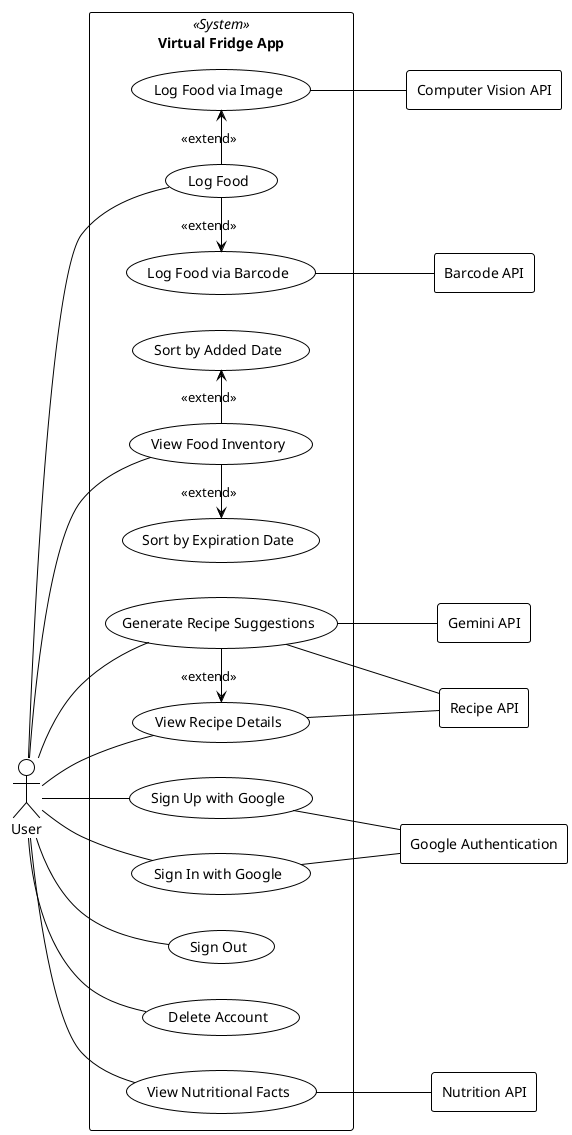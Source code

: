 @startuml
!theme plain
left to right direction

actor User

rectangle "Virtual Fridge App" << System >> {
  ' ==== Authentication ====
  usecase signUp as "Sign Up with Google"
  usecase signIn as "Sign In with Google"
  usecase signOut as "Sign Out"
  usecase deleteAccount as "Delete Account"

  ' ==== Logging Food ====
  usecase logFood as "Log Food"
  usecase logBarcode as "Log Food via Barcode"
  usecase logImage as "Log Food via Image"
'   usecase logList as "Log Food via Pre-Made List"

  ' ==== Viewing Food ====
  usecase viewInventory as "View Food Inventory"
  usecase sortExp as "Sort by Expiration Date"
  usecase sortAdded as "Sort by Added Date"

  ' ==== Recipes & Nutrition ====
  usecase genRecipes as "Generate Recipe Suggestions"
  usecase viewRecipe as "View Recipe Details"
  usecase viewNutrition as "View Nutritional Facts"

  ' ==== Relationships (moved to right side) ====
  logFood -left-> logBarcode : <<extend>>
  logFood -right-> logImage : <<extend>>

  viewInventory -left-> sortExp : <<extend>>
  viewInventory -right-> sortAdded : <<extend>>
  genRecipes -right-> viewRecipe : <<extend>>
}

' ==== External APIs (RHS) ====
rectangle googleAuth as "Google Authentication"
rectangle barcodeApi as "Barcode API"
rectangle recipeApi as "Recipe API"
rectangle nutritionApi as "Nutrition API"
rectangle ComputerVisionAPI as "Computer Vision API"
rectangle GeminiAPI as "Gemini API"


' ==== User connections ====
User -- signUp
User -- signIn
User -- signOut
User -- deleteAccount
User -- logFood
User -- viewInventory
User -- genRecipes
User -- viewRecipe
User -- viewNutrition

' ==== API connections ====
signUp -- googleAuth
signIn -- googleAuth
logBarcode -- barcodeApi
genRecipes -- recipeApi
genRecipes -- GeminiAPI
viewRecipe -- recipeApi
viewNutrition -- nutritionApi
logImage -- ComputerVisionAPI

@enduml
